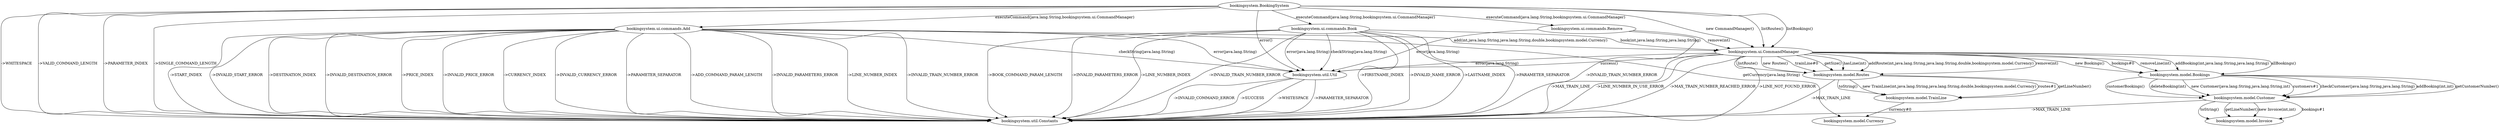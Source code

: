 digraph G {
  1 [ label="bookingsystem.model.Bookings" ];
  2 [ label="bookingsystem.model.Customer" ];
  3 [ label="bookingsystem.model.Currency" ];
  4 [ label="bookingsystem.model.Invoice" ];
  5 [ label="bookingsystem.util.Constants" ];
  6 [ label="bookingsystem.model.Routes" ];
  7 [ label="bookingsystem.model.TrainLine" ];
  8 [ label="bookingsystem.ui.commands.Add" ];
  9 [ label="bookingsystem.util.Util" ];
  10 [ label="bookingsystem.ui.CommandManager" ];
  11 [ label="bookingsystem.ui.commands.Book" ];
  12 [ label="bookingsystem.ui.commands.Remove" ];
  13 [ label="bookingsystem.BookingSystem" ];
  1 -> 2 [ label="customers#1" ];
  1 -> 2 [ label="checkCustomer(java.lang.String,java.lang.String)" ];
  1 -> 2 [ label="addBooking(int,int)" ];
  1 -> 2 [ label="getCustomerNumber()" ];
  1 -> 2 [ label="customerBookings()" ];
  1 -> 2 [ label="deleteBooking(int)" ];
  1 -> 2 [ label="new Customer(java.lang.String,java.lang.String,int)" ];
  2 -> 4 [ label="bookings#1" ];
  2 -> 4 [ label="toString()" ];
  2 -> 4 [ label="getLineNumber()" ];
  2 -> 4 [ label="new Invoice(int,int)" ];
  2 -> 5 [ label="->MAX_TRAIN_LINE" ];
  6 -> 7 [ label="routes#1" ];
  6 -> 7 [ label="getLineNumber()" ];
  6 -> 7 [ label="toString()" ];
  6 -> 7 [ label="new TrainLine(int,java.lang.String,java.lang.String,double,bookingsystem.model.Currency)" ];
  6 -> 5 [ label="->MAX_TRAIN_LINE" ];
  7 -> 3 [ label="currency#0" ];
  8 -> 9 [ label="error(java.lang.String)" ];
  8 -> 9 [ label="checkString(java.lang.String)" ];
  8 -> 3 [ label="getCurrency(java.lang.String)" ];
  8 -> 10 [ label="add(int,java.lang.String,java.lang.String,double,bookingsystem.model.Currency)" ];
  8 -> 5 [ label="->PARAMETER_SEPARATOR" ];
  8 -> 5 [ label="->ADD_COMMAND_PARAM_LENGTH" ];
  8 -> 5 [ label="->INVALID_PARAMETERS_ERROR" ];
  8 -> 5 [ label="->LINE_NUMBER_INDEX" ];
  8 -> 5 [ label="->INVALID_TRAIN_NUMBER_ERROR" ];
  8 -> 5 [ label="->START_INDEX" ];
  8 -> 5 [ label="->INVALID_START_ERROR" ];
  8 -> 5 [ label="->DESTINATION_INDEX" ];
  8 -> 5 [ label="->INVALID_DESTINATION_ERROR" ];
  8 -> 5 [ label="->PRICE_INDEX" ];
  8 -> 5 [ label="->INVALID_PRICE_ERROR" ];
  8 -> 5 [ label="->CURRENCY_INDEX" ];
  8 -> 5 [ label="->INVALID_CURRENCY_ERROR" ];
  11 -> 9 [ label="error(java.lang.String)" ];
  11 -> 9 [ label="checkString(java.lang.String)" ];
  11 -> 10 [ label="book(int,java.lang.String,java.lang.String)" ];
  11 -> 5 [ label="->PARAMETER_SEPARATOR" ];
  11 -> 5 [ label="->BOOK_COMMAND_PARAM_LENGTH" ];
  11 -> 5 [ label="->INVALID_PARAMETERS_ERROR" ];
  11 -> 5 [ label="->LINE_NUMBER_INDEX" ];
  11 -> 5 [ label="->INVALID_TRAIN_NUMBER_ERROR" ];
  11 -> 5 [ label="->FIRSTNAME_INDEX" ];
  11 -> 5 [ label="->INVALID_NAME_ERROR" ];
  11 -> 5 [ label="->LASTNAME_INDEX" ];
  12 -> 9 [ label="error(java.lang.String)" ];
  12 -> 10 [ label="remove(int)" ];
  12 -> 5 [ label="->INVALID_TRAIN_NUMBER_ERROR" ];
  10 -> 6 [ label="trainLine#0" ];
  10 -> 1 [ label="bookings#0" ];
  10 -> 6 [ label="getSize()" ];
  10 -> 6 [ label="hasLine(int)" ];
  10 -> 9 [ label="error(java.lang.String)" ];
  10 -> 6 [ label="addRoute(int,java.lang.String,java.lang.String,double,bookingsystem.model.Currency)" ];
  10 -> 9 [ label="success()" ];
  10 -> 6 [ label="remove(int)" ];
  10 -> 1 [ label="removeLine(int)" ];
  10 -> 6 [ label="listRoute()" ];
  10 -> 1 [ label="addBooking(int,java.lang.String,java.lang.String)" ];
  10 -> 1 [ label="allBookings()" ];
  10 -> 6 [ label="new Routes()" ];
  10 -> 1 [ label="new Bookings()" ];
  10 -> 5 [ label="->MAX_TRAIN_LINE" ];
  10 -> 5 [ label="->LINE_NUMBER_IN_USE_ERROR" ];
  10 -> 5 [ label="->MAX_TRAIN_NUMBER_REACHED_ERROR" ];
  10 -> 5 [ label="->LINE_NOT_FOUND_ERROR" ];
  9 -> 5 [ label="->WHITESPACE" ];
  9 -> 5 [ label="->PARAMETER_SEPARATOR" ];
  9 -> 5 [ label="->INVALID_COMMAND_ERROR" ];
  9 -> 5 [ label="->SUCCESS" ];
  13 -> 8 [ label="executeCommand(java.lang.String,bookingsystem.ui.CommandManager)" ];
  13 -> 9 [ label="error()" ];
  13 -> 12 [ label="executeCommand(java.lang.String,bookingsystem.ui.CommandManager)" ];
  13 -> 10 [ label="listRoutes()" ];
  13 -> 11 [ label="executeCommand(java.lang.String,bookingsystem.ui.CommandManager)" ];
  13 -> 10 [ label="listBookings()" ];
  13 -> 10 [ label="new CommandManager()" ];
  13 -> 5 [ label="->WHITESPACE" ];
  13 -> 5 [ label="->VALID_COMMAND_LENGTH" ];
  13 -> 5 [ label="->PARAMETER_INDEX" ];
  13 -> 5 [ label="->SINGLE_COMMAND_LENGTH" ];
}
